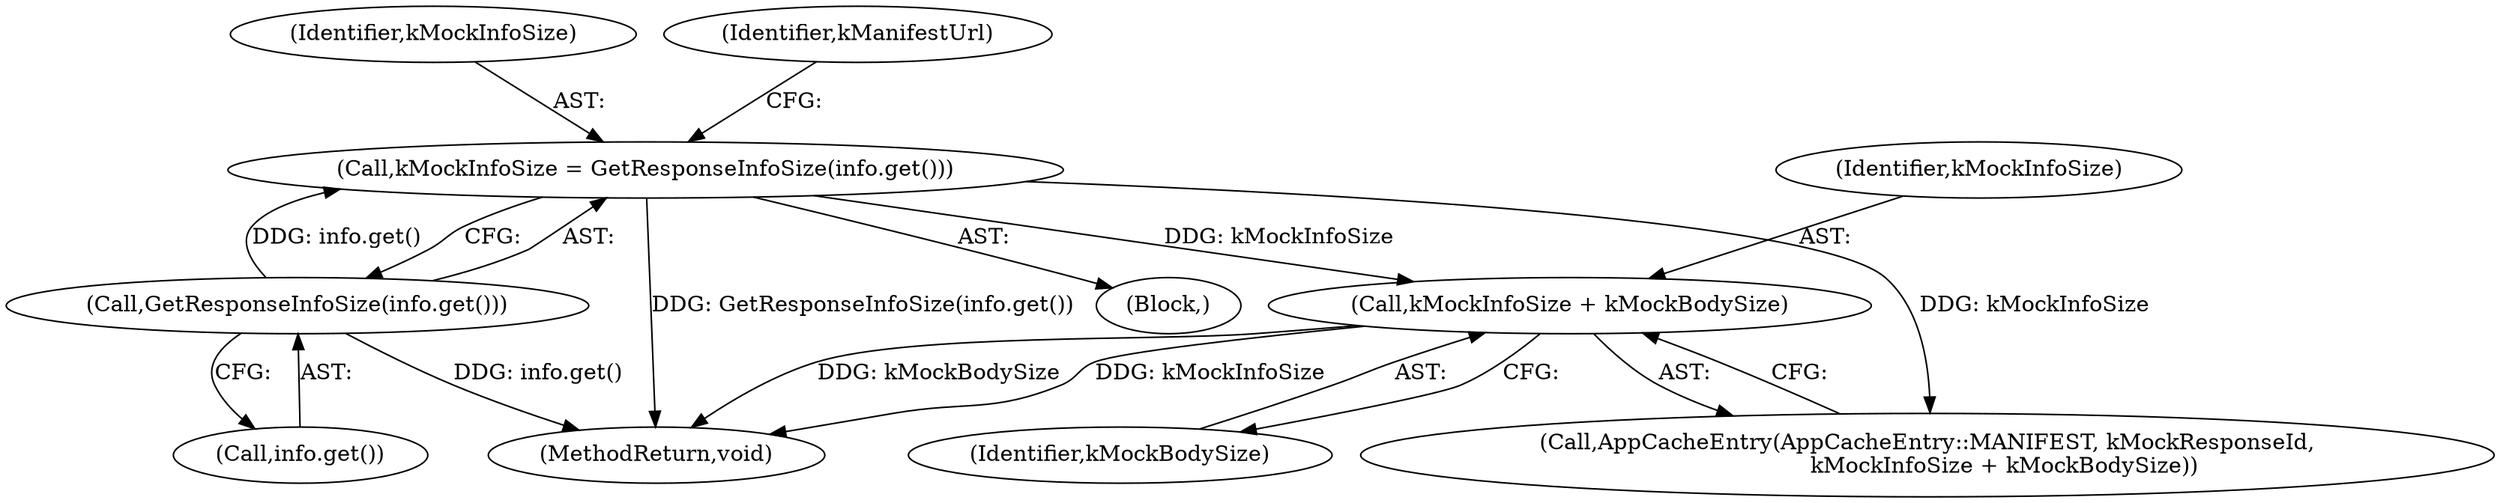digraph "1_Chrome_04aaacb936a08d70862d6d9d7e8354721ae46be8_16@del" {
"1000120" [label="(Call,kMockInfoSize + kMockBodySize)"];
"1000109" [label="(Call,kMockInfoSize = GetResponseInfoSize(info.get()))"];
"1000111" [label="(Call,GetResponseInfoSize(info.get()))"];
"1000120" [label="(Call,kMockInfoSize + kMockBodySize)"];
"1000131" [label="(MethodReturn,void)"];
"1000111" [label="(Call,GetResponseInfoSize(info.get()))"];
"1000117" [label="(Call,AppCacheEntry(AppCacheEntry::MANIFEST, kMockResponseId,\n                      kMockInfoSize + kMockBodySize))"];
"1000122" [label="(Identifier,kMockBodySize)"];
"1000121" [label="(Identifier,kMockInfoSize)"];
"1000109" [label="(Call,kMockInfoSize = GetResponseInfoSize(info.get()))"];
"1000110" [label="(Identifier,kMockInfoSize)"];
"1000112" [label="(Call,info.get())"];
"1000116" [label="(Identifier,kManifestUrl)"];
"1000101" [label="(Block,)"];
"1000120" -> "1000117"  [label="AST: "];
"1000120" -> "1000122"  [label="CFG: "];
"1000121" -> "1000120"  [label="AST: "];
"1000122" -> "1000120"  [label="AST: "];
"1000117" -> "1000120"  [label="CFG: "];
"1000120" -> "1000131"  [label="DDG: kMockBodySize"];
"1000120" -> "1000131"  [label="DDG: kMockInfoSize"];
"1000109" -> "1000120"  [label="DDG: kMockInfoSize"];
"1000109" -> "1000101"  [label="AST: "];
"1000109" -> "1000111"  [label="CFG: "];
"1000110" -> "1000109"  [label="AST: "];
"1000111" -> "1000109"  [label="AST: "];
"1000116" -> "1000109"  [label="CFG: "];
"1000109" -> "1000131"  [label="DDG: GetResponseInfoSize(info.get())"];
"1000111" -> "1000109"  [label="DDG: info.get()"];
"1000109" -> "1000117"  [label="DDG: kMockInfoSize"];
"1000111" -> "1000112"  [label="CFG: "];
"1000112" -> "1000111"  [label="AST: "];
"1000111" -> "1000131"  [label="DDG: info.get()"];
}
